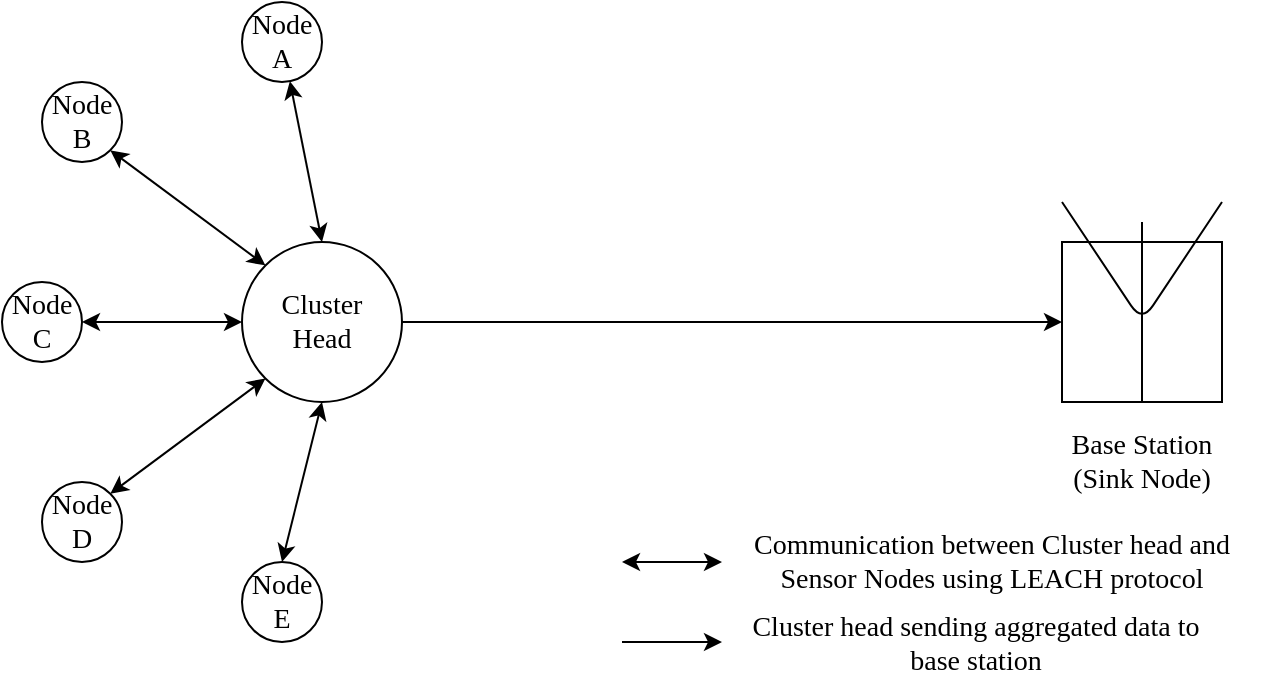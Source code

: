 <mxfile version="10.6.7" type="device"><diagram id="9RZ_B_9eFu38N5bI0aBN" name="Page-1"><mxGraphModel dx="779" dy="456" grid="1" gridSize="10" guides="1" tooltips="1" connect="1" arrows="1" fold="1" page="1" pageScale="1" pageWidth="827" pageHeight="1169" math="0" shadow="0"><root><mxCell id="0"/><mxCell id="1" parent="0"/><mxCell id="ZIgpEfJLNR_CWbb1R6XV-1" value="" style="ellipse;whiteSpace=wrap;html=1;aspect=fixed;fontFamily=Times New Roman;fontSize=14;" parent="1" vertex="1"><mxGeometry x="160" y="140" width="80" height="80" as="geometry"/></mxCell><mxCell id="ZIgpEfJLNR_CWbb1R6XV-2" value="&lt;font style=&quot;font-size: 14px;&quot;&gt;Cluster Head&lt;/font&gt;" style="text;html=1;strokeColor=none;fillColor=none;align=center;verticalAlign=middle;whiteSpace=wrap;rounded=0;fontFamily=Times New Roman;fontSize=14;" parent="1" vertex="1"><mxGeometry x="180" y="170" width="40" height="20" as="geometry"/></mxCell><mxCell id="ZIgpEfJLNR_CWbb1R6XV-3" value="" style="ellipse;whiteSpace=wrap;html=1;aspect=fixed;fontFamily=Times New Roman;fontSize=14;" parent="1" vertex="1"><mxGeometry x="160" y="20" width="40" height="40" as="geometry"/></mxCell><mxCell id="ZIgpEfJLNR_CWbb1R6XV-4" value="" style="ellipse;whiteSpace=wrap;html=1;aspect=fixed;fontFamily=Times New Roman;fontSize=14;" parent="1" vertex="1"><mxGeometry x="40" y="160" width="40" height="40" as="geometry"/></mxCell><mxCell id="ZIgpEfJLNR_CWbb1R6XV-5" value="" style="ellipse;whiteSpace=wrap;html=1;aspect=fixed;fontFamily=Times New Roman;fontSize=14;" parent="1" vertex="1"><mxGeometry x="60" y="260" width="40" height="40" as="geometry"/></mxCell><mxCell id="ZIgpEfJLNR_CWbb1R6XV-6" value="" style="ellipse;whiteSpace=wrap;html=1;aspect=fixed;fontFamily=Times New Roman;fontSize=14;" parent="1" vertex="1"><mxGeometry x="160" y="300" width="40" height="40" as="geometry"/></mxCell><mxCell id="ZIgpEfJLNR_CWbb1R6XV-7" value="" style="ellipse;whiteSpace=wrap;html=1;aspect=fixed;fontFamily=Times New Roman;fontSize=14;" parent="1" vertex="1"><mxGeometry x="60" y="60" width="40" height="40" as="geometry"/></mxCell><mxCell id="ZIgpEfJLNR_CWbb1R6XV-8" value="" style="endArrow=classic;startArrow=classic;html=1;entryX=0.5;entryY=1;entryDx=0;entryDy=0;exitX=0.5;exitY=0;exitDx=0;exitDy=0;fontFamily=Times New Roman;fontSize=14;" parent="1" source="ZIgpEfJLNR_CWbb1R6XV-6" target="ZIgpEfJLNR_CWbb1R6XV-1" edge="1"><mxGeometry width="50" height="50" relative="1" as="geometry"><mxPoint x="40" y="390" as="sourcePoint"/><mxPoint x="140" y="280" as="targetPoint"/></mxGeometry></mxCell><mxCell id="ZIgpEfJLNR_CWbb1R6XV-9" value="" style="endArrow=classic;startArrow=classic;html=1;entryX=0;entryY=1;entryDx=0;entryDy=0;exitX=1;exitY=0;exitDx=0;exitDy=0;fontFamily=Times New Roman;fontSize=14;" parent="1" source="ZIgpEfJLNR_CWbb1R6XV-5" target="ZIgpEfJLNR_CWbb1R6XV-1" edge="1"><mxGeometry width="50" height="50" relative="1" as="geometry"><mxPoint x="120" y="260" as="sourcePoint"/><mxPoint x="160" y="230" as="targetPoint"/></mxGeometry></mxCell><mxCell id="ZIgpEfJLNR_CWbb1R6XV-10" value="" style="endArrow=classic;startArrow=classic;html=1;entryX=0;entryY=0.5;entryDx=0;entryDy=0;exitX=1;exitY=0.5;exitDx=0;exitDy=0;fontFamily=Times New Roman;fontSize=14;" parent="1" source="ZIgpEfJLNR_CWbb1R6XV-4" target="ZIgpEfJLNR_CWbb1R6XV-1" edge="1"><mxGeometry width="50" height="50" relative="1" as="geometry"><mxPoint x="90" y="200" as="sourcePoint"/><mxPoint x="140" y="150" as="targetPoint"/></mxGeometry></mxCell><mxCell id="ZIgpEfJLNR_CWbb1R6XV-11" value="" style="endArrow=classic;startArrow=classic;html=1;entryX=0.5;entryY=0;entryDx=0;entryDy=0;fontFamily=Times New Roman;fontSize=14;" parent="1" source="ZIgpEfJLNR_CWbb1R6XV-3" target="ZIgpEfJLNR_CWbb1R6XV-1" edge="1"><mxGeometry width="50" height="50" relative="1" as="geometry"><mxPoint x="110" y="140" as="sourcePoint"/><mxPoint x="160" y="90" as="targetPoint"/></mxGeometry></mxCell><mxCell id="ZIgpEfJLNR_CWbb1R6XV-12" value="" style="endArrow=classic;startArrow=classic;html=1;entryX=0;entryY=0;entryDx=0;entryDy=0;exitX=1;exitY=1;exitDx=0;exitDy=0;fontFamily=Times New Roman;fontSize=14;" parent="1" source="ZIgpEfJLNR_CWbb1R6XV-7" target="ZIgpEfJLNR_CWbb1R6XV-1" edge="1"><mxGeometry width="50" height="50" relative="1" as="geometry"><mxPoint x="100" y="140" as="sourcePoint"/><mxPoint x="150" y="90" as="targetPoint"/></mxGeometry></mxCell><mxCell id="ZIgpEfJLNR_CWbb1R6XV-13" value="&lt;font style=&quot;font-size: 14px;&quot;&gt;Node B&lt;/font&gt;&lt;br style=&quot;font-size: 14px;&quot;&gt;" style="text;html=1;strokeColor=none;fillColor=none;align=center;verticalAlign=middle;whiteSpace=wrap;rounded=0;fontFamily=Times New Roman;fontSize=14;" parent="1" vertex="1"><mxGeometry x="60" y="70" width="40" height="20" as="geometry"/></mxCell><mxCell id="ZIgpEfJLNR_CWbb1R6XV-15" value="&lt;font style=&quot;font-size: 14px;&quot;&gt;Node C&lt;/font&gt;&lt;br style=&quot;font-size: 14px;&quot;&gt;" style="text;html=1;strokeColor=none;fillColor=none;align=center;verticalAlign=middle;whiteSpace=wrap;rounded=0;fontFamily=Times New Roman;fontSize=14;" parent="1" vertex="1"><mxGeometry x="40" y="170" width="40" height="20" as="geometry"/></mxCell><mxCell id="ZIgpEfJLNR_CWbb1R6XV-16" value="&lt;font style=&quot;font-size: 14px;&quot;&gt;Node A&lt;/font&gt;&lt;br style=&quot;font-size: 14px;&quot;&gt;" style="text;html=1;strokeColor=none;fillColor=none;align=center;verticalAlign=middle;whiteSpace=wrap;rounded=0;fontFamily=Times New Roman;fontSize=14;" parent="1" vertex="1"><mxGeometry x="160" y="30" width="40" height="20" as="geometry"/></mxCell><mxCell id="ZIgpEfJLNR_CWbb1R6XV-17" value="&lt;font style=&quot;font-size: 14px;&quot;&gt;Node E&lt;/font&gt;&lt;br style=&quot;font-size: 14px;&quot;&gt;" style="text;html=1;strokeColor=none;fillColor=none;align=center;verticalAlign=middle;whiteSpace=wrap;rounded=0;fontFamily=Times New Roman;fontSize=14;" parent="1" vertex="1"><mxGeometry x="160" y="310" width="40" height="20" as="geometry"/></mxCell><mxCell id="ZIgpEfJLNR_CWbb1R6XV-18" value="&lt;font style=&quot;font-size: 14px;&quot;&gt;Node D&lt;/font&gt;&lt;br style=&quot;font-size: 14px;&quot;&gt;" style="text;html=1;strokeColor=none;fillColor=none;align=center;verticalAlign=middle;whiteSpace=wrap;rounded=0;fontFamily=Times New Roman;fontSize=14;" parent="1" vertex="1"><mxGeometry x="60" y="270" width="40" height="20" as="geometry"/></mxCell><mxCell id="ZIgpEfJLNR_CWbb1R6XV-22" value="" style="whiteSpace=wrap;html=1;aspect=fixed;fontFamily=Times New Roman;fontSize=14;" parent="1" vertex="1"><mxGeometry x="570" y="140" width="80" height="80" as="geometry"/></mxCell><mxCell id="ZIgpEfJLNR_CWbb1R6XV-23" value="" style="endArrow=none;html=1;fontFamily=Times New Roman;fontSize=14;" parent="1" edge="1"><mxGeometry width="50" height="50" relative="1" as="geometry"><mxPoint x="570" y="120" as="sourcePoint"/><mxPoint x="650" y="120" as="targetPoint"/><Array as="points"><mxPoint x="610" y="180"/></Array></mxGeometry></mxCell><mxCell id="ZIgpEfJLNR_CWbb1R6XV-24" value="" style="endArrow=none;html=1;entryX=0.5;entryY=1;entryDx=0;entryDy=0;fontFamily=Times New Roman;fontSize=14;" parent="1" target="ZIgpEfJLNR_CWbb1R6XV-22" edge="1"><mxGeometry width="50" height="50" relative="1" as="geometry"><mxPoint x="610" y="130" as="sourcePoint"/><mxPoint x="610" y="215" as="targetPoint"/></mxGeometry></mxCell><mxCell id="ZIgpEfJLNR_CWbb1R6XV-25" value="&lt;font style=&quot;font-size: 14px;&quot;&gt;Base Station (Sink Node)&lt;/font&gt;" style="text;html=1;strokeColor=none;fillColor=none;align=center;verticalAlign=middle;whiteSpace=wrap;rounded=0;fontFamily=Times New Roman;fontSize=14;" parent="1" vertex="1"><mxGeometry x="560" y="240" width="100" height="20" as="geometry"/></mxCell><mxCell id="ZIgpEfJLNR_CWbb1R6XV-26" value="" style="endArrow=classic;html=1;entryX=0;entryY=0.5;entryDx=0;entryDy=0;exitX=1;exitY=0.5;exitDx=0;exitDy=0;fontFamily=Times New Roman;fontSize=14;" parent="1" source="ZIgpEfJLNR_CWbb1R6XV-1" target="ZIgpEfJLNR_CWbb1R6XV-22" edge="1"><mxGeometry width="50" height="50" relative="1" as="geometry"><mxPoint x="40" y="410" as="sourcePoint"/><mxPoint x="90" y="360" as="targetPoint"/></mxGeometry></mxCell><mxCell id="ZIgpEfJLNR_CWbb1R6XV-29" value="" style="endArrow=classic;startArrow=classic;html=1;fontFamily=Times New Roman;fontSize=14;" parent="1" edge="1"><mxGeometry width="50" height="50" relative="1" as="geometry"><mxPoint x="350" y="300" as="sourcePoint"/><mxPoint x="400" y="300" as="targetPoint"/></mxGeometry></mxCell><mxCell id="ZIgpEfJLNR_CWbb1R6XV-30" value="&lt;p style=&quot;text-align: center; font-size: 14px;&quot;&gt;&lt;font style=&quot;font-size: 14px;&quot;&gt;Communication between Cluster head and Sensor Nodes using LEACH protocol&lt;/font&gt;&lt;/p&gt;" style="text;html=1;strokeColor=none;fillColor=none;align=center;verticalAlign=middle;whiteSpace=wrap;rounded=0;fontFamily=Times New Roman;fontSize=14;" parent="1" vertex="1"><mxGeometry x="400" y="280" width="270" height="40" as="geometry"/></mxCell><mxCell id="ZIgpEfJLNR_CWbb1R6XV-33" value="" style="endArrow=classic;html=1;fontFamily=Times New Roman;fontSize=14;" parent="1" edge="1"><mxGeometry width="50" height="50" relative="1" as="geometry"><mxPoint x="350" y="340" as="sourcePoint"/><mxPoint x="400" y="340" as="targetPoint"/></mxGeometry></mxCell><mxCell id="ZIgpEfJLNR_CWbb1R6XV-34" value="&lt;font style=&quot;font-size: 14px&quot;&gt;Cluster head sending aggregated&amp;nbsp;data to &lt;br&gt;base station&lt;/font&gt;" style="text;html=1;strokeColor=none;fillColor=none;align=center;verticalAlign=middle;whiteSpace=wrap;rounded=0;opacity=0;fontFamily=Times New Roman;fontSize=14;" parent="1" vertex="1"><mxGeometry x="382" y="331" width="290" height="20" as="geometry"/></mxCell></root></mxGraphModel></diagram></mxfile>